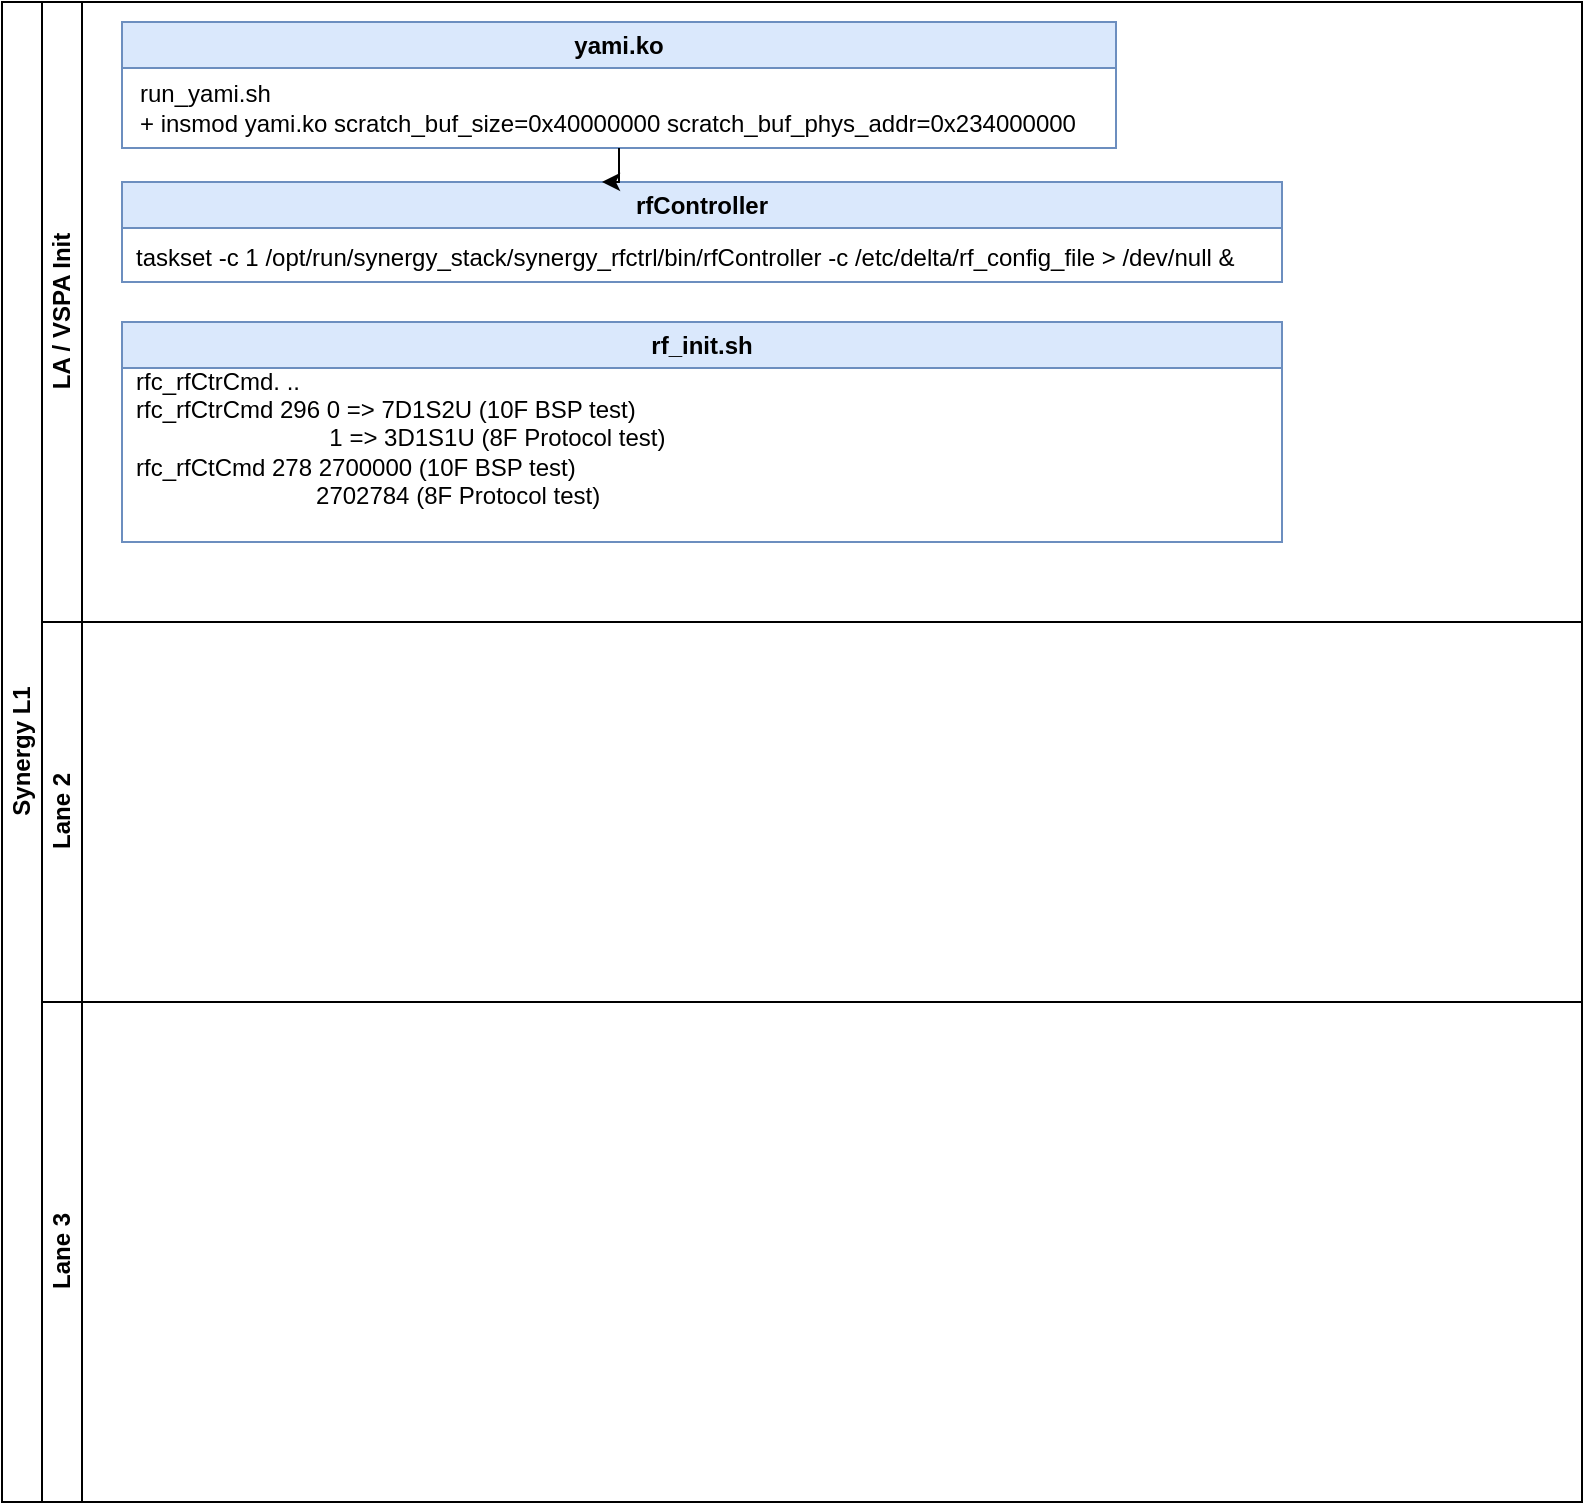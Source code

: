 <mxfile version="23.1.4" type="github">
  <diagram id="prtHgNgQTEPvFCAcTncT" name="Page-1">
    <mxGraphModel dx="1016" dy="637" grid="1" gridSize="10" guides="1" tooltips="1" connect="1" arrows="1" fold="1" page="1" pageScale="1" pageWidth="827" pageHeight="1169" math="0" shadow="0">
      <root>
        <mxCell id="0" />
        <mxCell id="1" parent="0" />
        <mxCell id="dNxyNK7c78bLwvsdeMH5-19" value="Synergy L1" style="swimlane;html=1;childLayout=stackLayout;resizeParent=1;resizeParentMax=0;horizontal=0;startSize=20;horizontalStack=0;" parent="1" vertex="1">
          <mxGeometry x="10" y="120" width="790" height="750" as="geometry">
            <mxRectangle x="120" y="120" width="40" height="60" as="alternateBounds" />
          </mxGeometry>
        </mxCell>
        <mxCell id="dNxyNK7c78bLwvsdeMH5-20" value="LA / VSPA Init" style="swimlane;html=1;startSize=20;horizontal=0;swimlaneFillColor=default;" parent="dNxyNK7c78bLwvsdeMH5-19" vertex="1">
          <mxGeometry x="20" width="770" height="310" as="geometry" />
        </mxCell>
        <mxCell id="a2PyN4hXEWRtEeo-WJ3X-2" value="yami.ko" style="swimlane;whiteSpace=wrap;html=1;fillColor=#dae8fc;strokeColor=#6c8ebf;swimlaneFillColor=#FFFFFF;" vertex="1" parent="dNxyNK7c78bLwvsdeMH5-20">
          <mxGeometry x="40" y="10" width="497" height="63" as="geometry" />
        </mxCell>
        <mxCell id="a2PyN4hXEWRtEeo-WJ3X-3" value="run_yami.sh&lt;br&gt;+ insmod yami.ko scratch_buf_size=0x40000000 scratch_buf_phys_addr=0x234000000" style="text;html=1;align=left;verticalAlign=middle;resizable=0;points=[];autosize=1;strokeColor=none;fillColor=none;" vertex="1" parent="a2PyN4hXEWRtEeo-WJ3X-2">
          <mxGeometry x="7" y="23" width="490" height="40" as="geometry" />
        </mxCell>
        <mxCell id="a2PyN4hXEWRtEeo-WJ3X-5" value="rfController" style="swimlane;whiteSpace=wrap;html=1;fillColor=#dae8fc;strokeColor=#6c8ebf;swimlaneFillColor=default;" vertex="1" parent="dNxyNK7c78bLwvsdeMH5-20">
          <mxGeometry x="40" y="90" width="580" height="50" as="geometry" />
        </mxCell>
        <mxCell id="a2PyN4hXEWRtEeo-WJ3X-6" value="taskset -c 1 /opt/run/synergy_stack/synergy_rfctrl/bin/rfController -c /etc/delta/rf_config_file &amp;gt; /dev/null &amp;amp;" style="text;html=1;align=left;verticalAlign=middle;resizable=0;points=[];autosize=1;strokeColor=none;fillColor=none;" vertex="1" parent="a2PyN4hXEWRtEeo-WJ3X-5">
          <mxGeometry x="5" y="23" width="570" height="30" as="geometry" />
        </mxCell>
        <mxCell id="a2PyN4hXEWRtEeo-WJ3X-7" style="edgeStyle=orthogonalEdgeStyle;rounded=0;orthogonalLoop=1;jettySize=auto;html=1;exitX=0.5;exitY=1;exitDx=0;exitDy=0;" edge="1" parent="dNxyNK7c78bLwvsdeMH5-20" source="a2PyN4hXEWRtEeo-WJ3X-2">
          <mxGeometry relative="1" as="geometry">
            <mxPoint x="280" y="90" as="targetPoint" />
            <Array as="points">
              <mxPoint x="280" y="90" />
              <mxPoint x="281" y="90" />
            </Array>
          </mxGeometry>
        </mxCell>
        <mxCell id="a2PyN4hXEWRtEeo-WJ3X-8" value="rf_init.sh" style="swimlane;whiteSpace=wrap;html=1;fillColor=#dae8fc;strokeColor=#6c8ebf;swimlaneFillColor=default;" vertex="1" parent="dNxyNK7c78bLwvsdeMH5-20">
          <mxGeometry x="40" y="160" width="580" height="110" as="geometry" />
        </mxCell>
        <mxCell id="a2PyN4hXEWRtEeo-WJ3X-9" value="rfc_rfCtrCmd. ..&lt;br&gt;rfc_rfCtrCmd 296 0 =&amp;gt; 7D1S2U (10F BSP test)&lt;br&gt;&amp;nbsp; &amp;nbsp; &amp;nbsp; &amp;nbsp; &amp;nbsp; &amp;nbsp; &amp;nbsp; &amp;nbsp; &amp;nbsp; &amp;nbsp; &amp;nbsp; &amp;nbsp; &amp;nbsp; &amp;nbsp; &amp;nbsp;1 =&amp;gt; 3D1S1U (8F Protocol test)&lt;br&gt;rfc_rfCtCmd 278 2700000 (10F BSP test)&lt;br&gt;&amp;nbsp; &amp;nbsp; &amp;nbsp; &amp;nbsp; &amp;nbsp; &amp;nbsp; &amp;nbsp; &amp;nbsp; &amp;nbsp; &amp;nbsp; &amp;nbsp; &amp;nbsp; &amp;nbsp; &amp;nbsp;2702784 (8F Protocol test)" style="text;html=1;align=left;verticalAlign=middle;resizable=0;points=[];autosize=1;strokeColor=none;fillColor=none;" vertex="1" parent="a2PyN4hXEWRtEeo-WJ3X-8">
          <mxGeometry x="5" y="13" width="290" height="90" as="geometry" />
        </mxCell>
        <mxCell id="dNxyNK7c78bLwvsdeMH5-21" value="Lane 2" style="swimlane;html=1;startSize=20;horizontal=0;swimlaneFillColor=default;" parent="dNxyNK7c78bLwvsdeMH5-19" vertex="1">
          <mxGeometry x="20" y="310" width="770" height="190" as="geometry" />
        </mxCell>
        <mxCell id="dNxyNK7c78bLwvsdeMH5-22" value="Lane 3" style="swimlane;html=1;startSize=20;horizontal=0;swimlaneFillColor=default;" parent="dNxyNK7c78bLwvsdeMH5-19" vertex="1">
          <mxGeometry x="20" y="500" width="770" height="250" as="geometry" />
        </mxCell>
      </root>
    </mxGraphModel>
  </diagram>
</mxfile>
